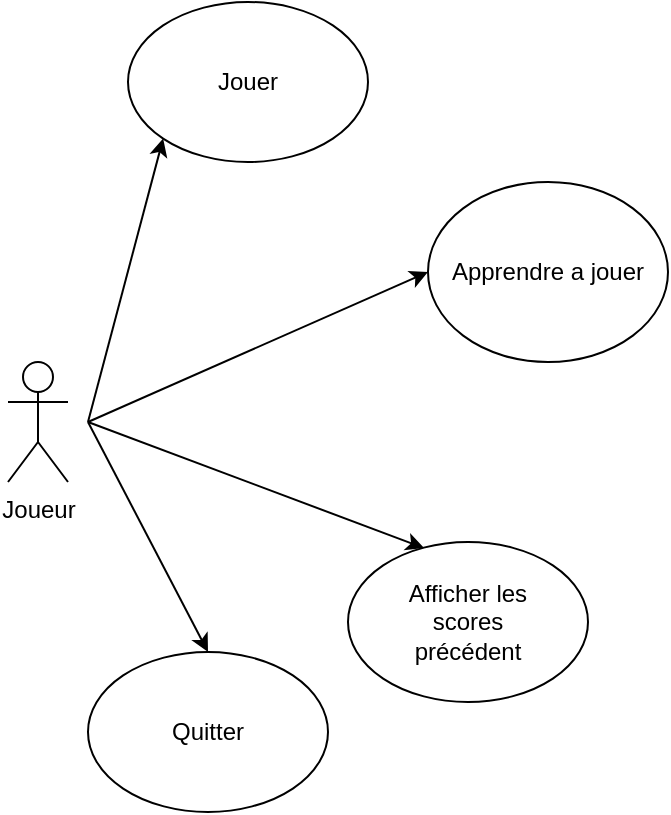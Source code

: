 <mxfile version="13.9.9" type="device"><diagram id="6nLVSDQHojq8bIe-4LS1" name="Page-1"><mxGraphModel dx="1326" dy="806" grid="1" gridSize="10" guides="1" tooltips="1" connect="1" arrows="1" fold="1" page="1" pageScale="1" pageWidth="827" pageHeight="1169" math="0" shadow="0"><root><mxCell id="0"/><mxCell id="1" parent="0"/><mxCell id="g7XEE1z37QAtYQOTR4M0-1" value="Joueur" style="shape=umlActor;verticalLabelPosition=bottom;verticalAlign=top;html=1;outlineConnect=0;" vertex="1" parent="1"><mxGeometry x="140" y="440" width="30" height="60" as="geometry"/></mxCell><mxCell id="g7XEE1z37QAtYQOTR4M0-12" value="" style="ellipse;whiteSpace=wrap;html=1;" vertex="1" parent="1"><mxGeometry x="200" y="260" width="120" height="80" as="geometry"/></mxCell><mxCell id="g7XEE1z37QAtYQOTR4M0-13" value="Jouer" style="text;html=1;strokeColor=none;fillColor=none;align=center;verticalAlign=middle;whiteSpace=wrap;rounded=0;" vertex="1" parent="1"><mxGeometry x="220" y="270" width="80" height="60" as="geometry"/></mxCell><mxCell id="g7XEE1z37QAtYQOTR4M0-22" value="" style="ellipse;whiteSpace=wrap;html=1;" vertex="1" parent="1"><mxGeometry x="350" y="350" width="120" height="90" as="geometry"/></mxCell><mxCell id="g7XEE1z37QAtYQOTR4M0-24" value="" style="ellipse;whiteSpace=wrap;html=1;" vertex="1" parent="1"><mxGeometry x="310" y="530" width="120" height="80" as="geometry"/></mxCell><mxCell id="g7XEE1z37QAtYQOTR4M0-25" value="Afficher les scores précédent" style="text;html=1;strokeColor=none;fillColor=none;align=center;verticalAlign=middle;whiteSpace=wrap;rounded=0;" vertex="1" parent="1"><mxGeometry x="330" y="540" width="80" height="60" as="geometry"/></mxCell><mxCell id="g7XEE1z37QAtYQOTR4M0-26" value="" style="endArrow=classic;html=1;entryX=0;entryY=1;entryDx=0;entryDy=0;" edge="1" parent="1" target="g7XEE1z37QAtYQOTR4M0-12"><mxGeometry width="50" height="50" relative="1" as="geometry"><mxPoint x="180" y="470" as="sourcePoint"/><mxPoint x="440" y="340" as="targetPoint"/></mxGeometry></mxCell><mxCell id="g7XEE1z37QAtYQOTR4M0-28" value="" style="endArrow=classic;html=1;entryX=0;entryY=0.5;entryDx=0;entryDy=0;" edge="1" parent="1" target="g7XEE1z37QAtYQOTR4M0-22"><mxGeometry width="50" height="50" relative="1" as="geometry"><mxPoint x="180" y="470" as="sourcePoint"/><mxPoint x="440" y="340" as="targetPoint"/></mxGeometry></mxCell><mxCell id="g7XEE1z37QAtYQOTR4M0-29" value="" style="endArrow=classic;html=1;entryX=0.317;entryY=0.038;entryDx=0;entryDy=0;entryPerimeter=0;" edge="1" parent="1" target="g7XEE1z37QAtYQOTR4M0-24"><mxGeometry width="50" height="50" relative="1" as="geometry"><mxPoint x="180" y="470" as="sourcePoint"/><mxPoint x="230" y="560" as="targetPoint"/></mxGeometry></mxCell><mxCell id="g7XEE1z37QAtYQOTR4M0-30" value="" style="ellipse;whiteSpace=wrap;html=1;" vertex="1" parent="1"><mxGeometry x="180" y="585" width="120" height="80" as="geometry"/></mxCell><mxCell id="g7XEE1z37QAtYQOTR4M0-31" value="Quitter" style="text;html=1;strokeColor=none;fillColor=none;align=center;verticalAlign=middle;whiteSpace=wrap;rounded=0;" vertex="1" parent="1"><mxGeometry x="200" y="595" width="80" height="60" as="geometry"/></mxCell><mxCell id="g7XEE1z37QAtYQOTR4M0-32" value="" style="endArrow=classic;html=1;entryX=0.5;entryY=0;entryDx=0;entryDy=0;" edge="1" parent="1" target="g7XEE1z37QAtYQOTR4M0-30"><mxGeometry width="50" height="50" relative="1" as="geometry"><mxPoint x="180" y="470" as="sourcePoint"/><mxPoint x="440" y="520" as="targetPoint"/></mxGeometry></mxCell><mxCell id="g7XEE1z37QAtYQOTR4M0-33" value="Apprendre a jouer" style="text;html=1;strokeColor=none;fillColor=none;align=center;verticalAlign=middle;whiteSpace=wrap;rounded=0;" vertex="1" parent="1"><mxGeometry x="350" y="360" width="120" height="70" as="geometry"/></mxCell></root></mxGraphModel></diagram></mxfile>